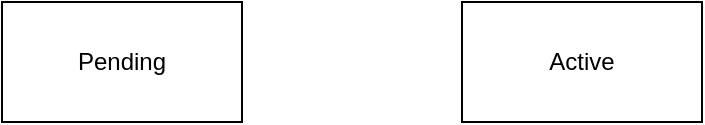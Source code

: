 <mxfile version="20.2.8" type="github">
  <diagram id="oc-jUGZAYGa1-tKlhP68" name="Page-1">
    <mxGraphModel dx="953" dy="1158" grid="1" gridSize="10" guides="1" tooltips="1" connect="1" arrows="1" fold="1" page="1" pageScale="1" pageWidth="827" pageHeight="1169" math="0" shadow="0">
      <root>
        <mxCell id="0" />
        <mxCell id="1" parent="0" />
        <mxCell id="harxuGrm4AztC1KKtY4f-2" value="Pending" style="rounded=0;whiteSpace=wrap;html=1;" vertex="1" parent="1">
          <mxGeometry x="20" y="250" width="120" height="60" as="geometry" />
        </mxCell>
        <mxCell id="harxuGrm4AztC1KKtY4f-3" value="Active" style="rounded=0;whiteSpace=wrap;html=1;" vertex="1" parent="1">
          <mxGeometry x="250" y="250" width="120" height="60" as="geometry" />
        </mxCell>
      </root>
    </mxGraphModel>
  </diagram>
</mxfile>
